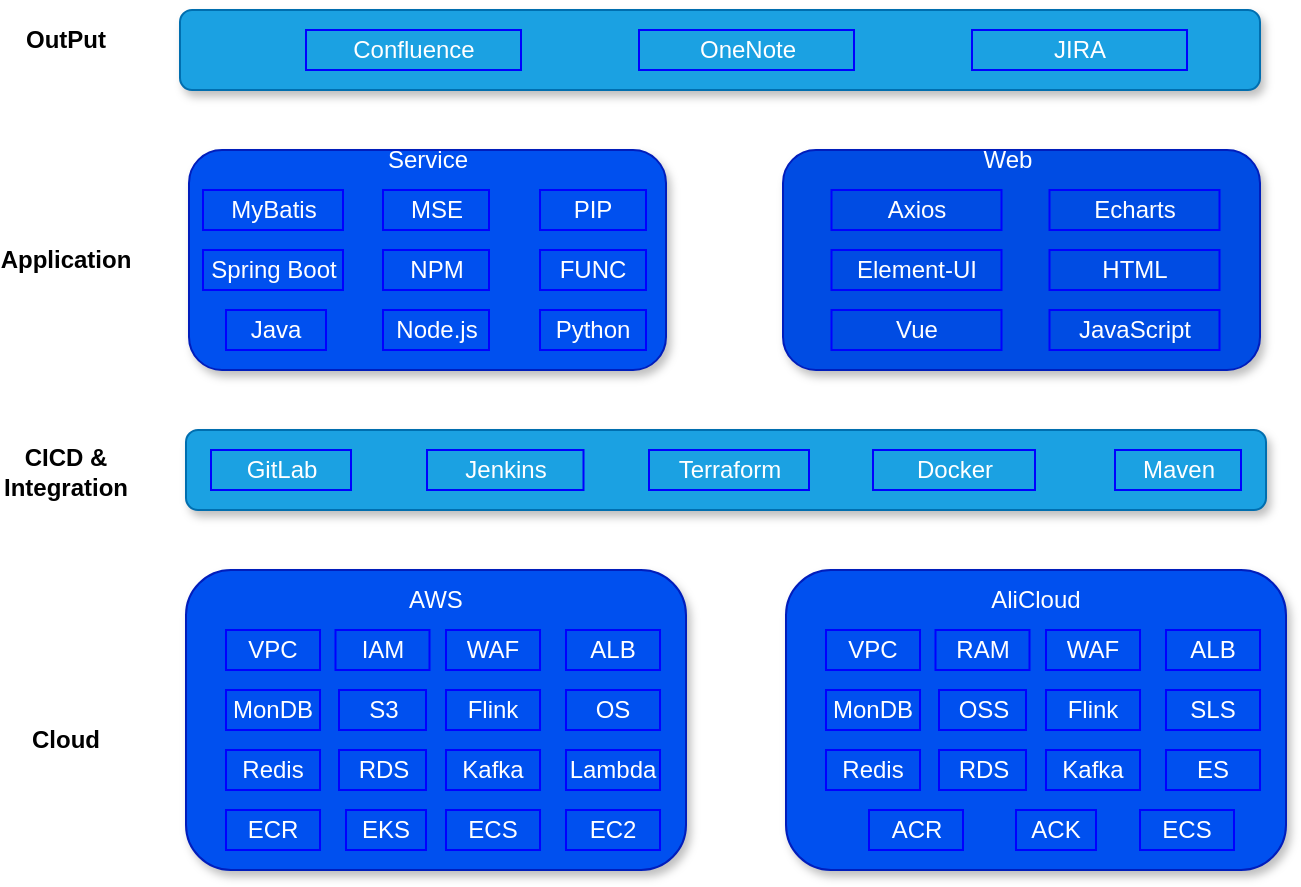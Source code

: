<mxfile version="24.7.7">
  <diagram name="Page-1" id="BM--7gXUi9RQsfiTXwga">
    <mxGraphModel dx="1078" dy="1691" grid="1" gridSize="10" guides="1" tooltips="1" connect="1" arrows="1" fold="1" page="1" pageScale="1" pageWidth="827" pageHeight="1169" math="0" shadow="0">
      <root>
        <mxCell id="0" />
        <mxCell id="1" parent="0" />
        <mxCell id="C-xeLD_X4rzI8y7kTyye-1" value="" style="rounded=1;whiteSpace=wrap;html=1;glass=0;shadow=1;fillColor=#0050ef;strokeColor=#001DBC;fontStyle=1;fontColor=#ffffff;" vertex="1" parent="1">
          <mxGeometry x="100" y="250" width="250" height="150" as="geometry" />
        </mxCell>
        <mxCell id="C-xeLD_X4rzI8y7kTyye-2" value="CICD &amp;amp;&lt;br&gt;Integration" style="text;html=1;align=center;verticalAlign=middle;whiteSpace=wrap;rounded=0;fontStyle=1" vertex="1" parent="1">
          <mxGeometry x="10" y="186" width="60" height="30" as="geometry" />
        </mxCell>
        <mxCell id="C-xeLD_X4rzI8y7kTyye-3" value="EKS" style="rounded=0;whiteSpace=wrap;html=1;fillColor=none;strokeColor=#0000FF;fontColor=#FFFFFF;" vertex="1" parent="1">
          <mxGeometry x="180" y="370" width="40" height="20" as="geometry" />
        </mxCell>
        <mxCell id="C-xeLD_X4rzI8y7kTyye-4" value="ECR" style="rounded=0;whiteSpace=wrap;html=1;fillColor=none;strokeColor=#0000FF;fontColor=#FFFFFF;" vertex="1" parent="1">
          <mxGeometry x="120" y="370" width="47" height="20" as="geometry" />
        </mxCell>
        <mxCell id="C-xeLD_X4rzI8y7kTyye-5" value="ECS" style="rounded=0;whiteSpace=wrap;html=1;fillColor=none;strokeColor=#0000FF;fontColor=#FFFFFF;" vertex="1" parent="1">
          <mxGeometry x="230" y="370" width="47" height="20" as="geometry" />
        </mxCell>
        <mxCell id="C-xeLD_X4rzI8y7kTyye-6" value="EC2" style="rounded=0;whiteSpace=wrap;html=1;fillColor=none;strokeColor=#0000FF;fontColor=#FFFFFF;" vertex="1" parent="1">
          <mxGeometry x="290" y="370" width="47" height="20" as="geometry" />
        </mxCell>
        <mxCell id="C-xeLD_X4rzI8y7kTyye-7" value="Redis" style="rounded=0;whiteSpace=wrap;html=1;fillColor=none;strokeColor=#0000FF;fontColor=#FFFFFF;" vertex="1" parent="1">
          <mxGeometry x="120" y="340" width="47" height="20" as="geometry" />
        </mxCell>
        <mxCell id="C-xeLD_X4rzI8y7kTyye-8" value="RDS" style="rounded=0;whiteSpace=wrap;html=1;fillColor=none;strokeColor=#0000FF;fontColor=#FFFFFF;" vertex="1" parent="1">
          <mxGeometry x="176.5" y="340" width="43.5" height="20" as="geometry" />
        </mxCell>
        <mxCell id="C-xeLD_X4rzI8y7kTyye-9" value="Kafka" style="rounded=0;whiteSpace=wrap;html=1;fillColor=none;strokeColor=#0000FF;fontColor=#FFFFFF;" vertex="1" parent="1">
          <mxGeometry x="230" y="340" width="47" height="20" as="geometry" />
        </mxCell>
        <mxCell id="C-xeLD_X4rzI8y7kTyye-10" value="OS" style="rounded=0;whiteSpace=wrap;html=1;fillColor=none;strokeColor=#0000FF;fontColor=#FFFFFF;" vertex="1" parent="1">
          <mxGeometry x="290" y="310" width="47" height="20" as="geometry" />
        </mxCell>
        <mxCell id="C-xeLD_X4rzI8y7kTyye-11" value="MonDB" style="rounded=0;whiteSpace=wrap;html=1;fillColor=none;strokeColor=#0000FF;fontColor=#FFFFFF;" vertex="1" parent="1">
          <mxGeometry x="120" y="310" width="47" height="20" as="geometry" />
        </mxCell>
        <mxCell id="C-xeLD_X4rzI8y7kTyye-12" value="S3" style="rounded=0;whiteSpace=wrap;html=1;fillColor=none;strokeColor=#0000FF;fontColor=#FFFFFF;" vertex="1" parent="1">
          <mxGeometry x="176.5" y="310" width="43.5" height="20" as="geometry" />
        </mxCell>
        <mxCell id="C-xeLD_X4rzI8y7kTyye-13" value="Flink" style="rounded=0;whiteSpace=wrap;html=1;fillColor=none;strokeColor=#0000FF;fontColor=#FFFFFF;" vertex="1" parent="1">
          <mxGeometry x="230" y="310" width="47" height="20" as="geometry" />
        </mxCell>
        <mxCell id="C-xeLD_X4rzI8y7kTyye-14" value="Lambda" style="rounded=0;whiteSpace=wrap;html=1;fillColor=none;strokeColor=#0000FF;fontColor=#FFFFFF;" vertex="1" parent="1">
          <mxGeometry x="290" y="340" width="47" height="20" as="geometry" />
        </mxCell>
        <mxCell id="C-xeLD_X4rzI8y7kTyye-15" value="VPC" style="rounded=0;whiteSpace=wrap;html=1;fillColor=none;strokeColor=#0000FF;fontColor=#FFFFFF;" vertex="1" parent="1">
          <mxGeometry x="120" y="280" width="47" height="20" as="geometry" />
        </mxCell>
        <mxCell id="C-xeLD_X4rzI8y7kTyye-16" value="IAM" style="rounded=0;whiteSpace=wrap;html=1;fillColor=none;strokeColor=#0000FF;fontColor=#FFFFFF;" vertex="1" parent="1">
          <mxGeometry x="174.75" y="280" width="47" height="20" as="geometry" />
        </mxCell>
        <mxCell id="C-xeLD_X4rzI8y7kTyye-17" value="WAF" style="rounded=0;whiteSpace=wrap;html=1;fillColor=none;strokeColor=#0000FF;fontColor=#FFFFFF;" vertex="1" parent="1">
          <mxGeometry x="230" y="280" width="47" height="20" as="geometry" />
        </mxCell>
        <mxCell id="C-xeLD_X4rzI8y7kTyye-18" value="ALB" style="rounded=0;whiteSpace=wrap;html=1;fillColor=none;strokeColor=#0000FF;fontColor=#FFFFFF;" vertex="1" parent="1">
          <mxGeometry x="290" y="280" width="47" height="20" as="geometry" />
        </mxCell>
        <mxCell id="C-xeLD_X4rzI8y7kTyye-19" value="AWS" style="text;html=1;align=center;verticalAlign=middle;whiteSpace=wrap;rounded=0;fontColor=#FFFFFF;" vertex="1" parent="1">
          <mxGeometry x="195" y="250" width="60" height="30" as="geometry" />
        </mxCell>
        <mxCell id="C-xeLD_X4rzI8y7kTyye-20" value="" style="rounded=1;whiteSpace=wrap;html=1;glass=0;shadow=1;fillColor=#0050ef;strokeColor=#001DBC;fontStyle=1;fontColor=#ffffff;" vertex="1" parent="1">
          <mxGeometry x="400" y="250" width="250" height="150" as="geometry" />
        </mxCell>
        <mxCell id="C-xeLD_X4rzI8y7kTyye-21" value="ACK" style="rounded=0;whiteSpace=wrap;html=1;fillColor=none;strokeColor=#0000FF;fontColor=#FFFFFF;" vertex="1" parent="1">
          <mxGeometry x="515" y="370" width="40" height="20" as="geometry" />
        </mxCell>
        <mxCell id="C-xeLD_X4rzI8y7kTyye-22" value="ACR" style="rounded=0;whiteSpace=wrap;html=1;fillColor=none;strokeColor=#0000FF;fontColor=#FFFFFF;" vertex="1" parent="1">
          <mxGeometry x="441.5" y="370" width="47" height="20" as="geometry" />
        </mxCell>
        <mxCell id="C-xeLD_X4rzI8y7kTyye-23" value="ECS" style="rounded=0;whiteSpace=wrap;html=1;fillColor=none;strokeColor=#0000FF;fontColor=#FFFFFF;" vertex="1" parent="1">
          <mxGeometry x="577" y="370" width="47" height="20" as="geometry" />
        </mxCell>
        <mxCell id="C-xeLD_X4rzI8y7kTyye-24" value="Redis" style="rounded=0;whiteSpace=wrap;html=1;fillColor=none;strokeColor=#0000FF;fontColor=#FFFFFF;" vertex="1" parent="1">
          <mxGeometry x="420" y="340" width="47" height="20" as="geometry" />
        </mxCell>
        <mxCell id="C-xeLD_X4rzI8y7kTyye-25" value="RDS" style="rounded=0;whiteSpace=wrap;html=1;fillColor=none;strokeColor=#0000FF;fontColor=#FFFFFF;" vertex="1" parent="1">
          <mxGeometry x="476.5" y="340" width="43.5" height="20" as="geometry" />
        </mxCell>
        <mxCell id="C-xeLD_X4rzI8y7kTyye-26" value="Kafka" style="rounded=0;whiteSpace=wrap;html=1;fillColor=none;strokeColor=#0000FF;fontColor=#FFFFFF;" vertex="1" parent="1">
          <mxGeometry x="530" y="340" width="47" height="20" as="geometry" />
        </mxCell>
        <mxCell id="C-xeLD_X4rzI8y7kTyye-27" value="SLS" style="rounded=0;whiteSpace=wrap;html=1;fillColor=none;strokeColor=#0000FF;fontColor=#FFFFFF;" vertex="1" parent="1">
          <mxGeometry x="590" y="310" width="47" height="20" as="geometry" />
        </mxCell>
        <mxCell id="C-xeLD_X4rzI8y7kTyye-28" value="MonDB" style="rounded=0;whiteSpace=wrap;html=1;fillColor=none;strokeColor=#0000FF;fontColor=#FFFFFF;" vertex="1" parent="1">
          <mxGeometry x="420" y="310" width="47" height="20" as="geometry" />
        </mxCell>
        <mxCell id="C-xeLD_X4rzI8y7kTyye-29" value="OSS" style="rounded=0;whiteSpace=wrap;html=1;fillColor=none;strokeColor=#0000FF;fontColor=#FFFFFF;" vertex="1" parent="1">
          <mxGeometry x="476.5" y="310" width="43.5" height="20" as="geometry" />
        </mxCell>
        <mxCell id="C-xeLD_X4rzI8y7kTyye-30" value="Flink" style="rounded=0;whiteSpace=wrap;html=1;fillColor=none;strokeColor=#0000FF;fontColor=#FFFFFF;" vertex="1" parent="1">
          <mxGeometry x="530" y="310" width="47" height="20" as="geometry" />
        </mxCell>
        <mxCell id="C-xeLD_X4rzI8y7kTyye-31" value="ES" style="rounded=0;whiteSpace=wrap;html=1;fillColor=none;strokeColor=#0000FF;fontColor=#FFFFFF;" vertex="1" parent="1">
          <mxGeometry x="590" y="340" width="47" height="20" as="geometry" />
        </mxCell>
        <mxCell id="C-xeLD_X4rzI8y7kTyye-32" value="VPC" style="rounded=0;whiteSpace=wrap;html=1;fillColor=none;strokeColor=#0000FF;fontColor=#FFFFFF;" vertex="1" parent="1">
          <mxGeometry x="420" y="280" width="47" height="20" as="geometry" />
        </mxCell>
        <mxCell id="C-xeLD_X4rzI8y7kTyye-33" value="RAM" style="rounded=0;whiteSpace=wrap;html=1;fillColor=none;strokeColor=#0000FF;fontColor=#FFFFFF;" vertex="1" parent="1">
          <mxGeometry x="474.75" y="280" width="47" height="20" as="geometry" />
        </mxCell>
        <mxCell id="C-xeLD_X4rzI8y7kTyye-34" value="WAF" style="rounded=0;whiteSpace=wrap;html=1;fillColor=none;strokeColor=#0000FF;fontColor=#FFFFFF;" vertex="1" parent="1">
          <mxGeometry x="530" y="280" width="47" height="20" as="geometry" />
        </mxCell>
        <mxCell id="C-xeLD_X4rzI8y7kTyye-35" value="ALB" style="rounded=0;whiteSpace=wrap;html=1;fillColor=none;strokeColor=#0000FF;fontColor=#FFFFFF;" vertex="1" parent="1">
          <mxGeometry x="590" y="280" width="47" height="20" as="geometry" />
        </mxCell>
        <mxCell id="C-xeLD_X4rzI8y7kTyye-36" value="AliCloud" style="text;html=1;align=center;verticalAlign=middle;whiteSpace=wrap;rounded=0;fontColor=#FFFFFF;" vertex="1" parent="1">
          <mxGeometry x="495" y="250" width="60" height="30" as="geometry" />
        </mxCell>
        <mxCell id="C-xeLD_X4rzI8y7kTyye-37" value="" style="rounded=1;whiteSpace=wrap;html=1;glass=0;shadow=1;fillColor=#1ba1e2;strokeColor=#006EAF;fontStyle=1;fontColor=#ffffff;" vertex="1" parent="1">
          <mxGeometry x="100" y="180" width="540" height="40" as="geometry" />
        </mxCell>
        <mxCell id="C-xeLD_X4rzI8y7kTyye-38" value="Maven" style="rounded=0;whiteSpace=wrap;html=1;fillColor=none;strokeColor=#0000FF;fontColor=#FFFFFF;" vertex="1" parent="1">
          <mxGeometry x="564.5" y="190" width="63" height="20" as="geometry" />
        </mxCell>
        <mxCell id="C-xeLD_X4rzI8y7kTyye-39" value="GitLab" style="rounded=0;whiteSpace=wrap;html=1;fillColor=none;strokeColor=#0000FF;fontColor=#FFFFFF;" vertex="1" parent="1">
          <mxGeometry x="112.5" y="190" width="70" height="20" as="geometry" />
        </mxCell>
        <mxCell id="C-xeLD_X4rzI8y7kTyye-40" value="Jenkins" style="rounded=0;whiteSpace=wrap;html=1;fillColor=none;strokeColor=#0000FF;fontColor=#FFFFFF;" vertex="1" parent="1">
          <mxGeometry x="220.5" y="190" width="78.25" height="20" as="geometry" />
        </mxCell>
        <mxCell id="C-xeLD_X4rzI8y7kTyye-41" value="Terraform" style="rounded=0;whiteSpace=wrap;html=1;fillColor=none;strokeColor=#0000FF;fontColor=#FFFFFF;" vertex="1" parent="1">
          <mxGeometry x="331.5" y="190" width="80" height="20" as="geometry" />
        </mxCell>
        <mxCell id="C-xeLD_X4rzI8y7kTyye-42" value="Docker" style="rounded=0;whiteSpace=wrap;html=1;fillColor=none;strokeColor=#0000FF;fontColor=#FFFFFF;" vertex="1" parent="1">
          <mxGeometry x="443.5" y="190" width="81" height="20" as="geometry" />
        </mxCell>
        <mxCell id="C-xeLD_X4rzI8y7kTyye-43" value="" style="rounded=1;whiteSpace=wrap;html=1;glass=0;shadow=1;fillColor=#0050ef;strokeColor=#001DBC;fontStyle=1;fontColor=#ffffff;" vertex="1" parent="1">
          <mxGeometry x="101.5" y="40" width="238.5" height="110" as="geometry" />
        </mxCell>
        <mxCell id="C-xeLD_X4rzI8y7kTyye-44" value="Java" style="rounded=0;whiteSpace=wrap;html=1;fillColor=none;strokeColor=#0000FF;fontColor=#FFFFFF;" vertex="1" parent="1">
          <mxGeometry x="120" y="120" width="50" height="20" as="geometry" />
        </mxCell>
        <mxCell id="C-xeLD_X4rzI8y7kTyye-45" value="Spring Boot" style="rounded=0;whiteSpace=wrap;html=1;fillColor=none;strokeColor=#0000FF;fontColor=#FFFFFF;" vertex="1" parent="1">
          <mxGeometry x="108.5" y="90" width="70" height="20" as="geometry" />
        </mxCell>
        <mxCell id="C-xeLD_X4rzI8y7kTyye-46" value="MyBatis" style="rounded=0;whiteSpace=wrap;html=1;fillColor=none;strokeColor=#0000FF;fontColor=#FFFFFF;" vertex="1" parent="1">
          <mxGeometry x="108.5" y="60" width="70" height="20" as="geometry" />
        </mxCell>
        <mxCell id="C-xeLD_X4rzI8y7kTyye-47" value="Node.js" style="rounded=0;whiteSpace=wrap;html=1;fillColor=none;strokeColor=#0000FF;fontColor=#FFFFFF;" vertex="1" parent="1">
          <mxGeometry x="198.5" y="120" width="53" height="20" as="geometry" />
        </mxCell>
        <mxCell id="C-xeLD_X4rzI8y7kTyye-48" value="FUNC" style="rounded=0;whiteSpace=wrap;html=1;fillColor=none;strokeColor=#0000FF;fontColor=#FFFFFF;" vertex="1" parent="1">
          <mxGeometry x="277" y="90" width="53" height="20" as="geometry" />
        </mxCell>
        <mxCell id="C-xeLD_X4rzI8y7kTyye-49" value="NPM" style="rounded=0;whiteSpace=wrap;html=1;fillColor=none;strokeColor=#0000FF;fontColor=#FFFFFF;" vertex="1" parent="1">
          <mxGeometry x="198.5" y="90" width="53" height="20" as="geometry" />
        </mxCell>
        <mxCell id="C-xeLD_X4rzI8y7kTyye-50" value="MSE" style="rounded=0;whiteSpace=wrap;html=1;fillColor=none;strokeColor=#0000FF;fontColor=#FFFFFF;" vertex="1" parent="1">
          <mxGeometry x="198.5" y="60" width="53" height="20" as="geometry" />
        </mxCell>
        <mxCell id="C-xeLD_X4rzI8y7kTyye-51" value="Python" style="rounded=0;whiteSpace=wrap;html=1;fillColor=none;strokeColor=#0000FF;fontColor=#FFFFFF;" vertex="1" parent="1">
          <mxGeometry x="277" y="120" width="53" height="20" as="geometry" />
        </mxCell>
        <mxCell id="C-xeLD_X4rzI8y7kTyye-52" value="PIP" style="rounded=0;whiteSpace=wrap;html=1;fillColor=none;strokeColor=#0000FF;fontColor=#FFFFFF;" vertex="1" parent="1">
          <mxGeometry x="277" y="60" width="53" height="20" as="geometry" />
        </mxCell>
        <mxCell id="C-xeLD_X4rzI8y7kTyye-53" value="Service" style="text;html=1;align=center;verticalAlign=middle;whiteSpace=wrap;rounded=0;fontColor=#FFFFFF;" vertex="1" parent="1">
          <mxGeometry x="191" y="30" width="60" height="30" as="geometry" />
        </mxCell>
        <mxCell id="C-xeLD_X4rzI8y7kTyye-54" value="" style="rounded=1;whiteSpace=wrap;html=1;glass=0;shadow=1;fillColor=#004CE3;strokeColor=#001DBC;fontStyle=1;gradientDirection=north;fontColor=#FFFFFF;" vertex="1" parent="1">
          <mxGeometry x="398.5" y="40" width="238.5" height="110" as="geometry" />
        </mxCell>
        <mxCell id="C-xeLD_X4rzI8y7kTyye-55" value="Web" style="text;html=1;align=center;verticalAlign=middle;whiteSpace=wrap;rounded=0;fontColor=#FFFFFF;" vertex="1" parent="1">
          <mxGeometry x="481.25" y="30" width="60" height="30" as="geometry" />
        </mxCell>
        <mxCell id="C-xeLD_X4rzI8y7kTyye-56" value="Vue" style="rounded=0;whiteSpace=wrap;html=1;fillColor=none;strokeColor=#0000FF;fontColor=#FFFFFF;" vertex="1" parent="1">
          <mxGeometry x="422.75" y="120" width="85" height="20" as="geometry" />
        </mxCell>
        <mxCell id="C-xeLD_X4rzI8y7kTyye-57" value="JavaScript" style="rounded=0;whiteSpace=wrap;html=1;fillColor=none;strokeColor=#0000FF;fontColor=#FFFFFF;" vertex="1" parent="1">
          <mxGeometry x="531.75" y="120" width="85" height="20" as="geometry" />
        </mxCell>
        <mxCell id="C-xeLD_X4rzI8y7kTyye-58" value="Element-UI" style="rounded=0;whiteSpace=wrap;html=1;fillColor=none;strokeColor=#0000FF;fontColor=#FFFFFF;" vertex="1" parent="1">
          <mxGeometry x="422.75" y="90" width="85" height="20" as="geometry" />
        </mxCell>
        <mxCell id="C-xeLD_X4rzI8y7kTyye-59" value="HTML" style="rounded=0;whiteSpace=wrap;html=1;fillColor=none;strokeColor=#0000FF;fontColor=#FFFFFF;" vertex="1" parent="1">
          <mxGeometry x="531.75" y="90" width="85" height="20" as="geometry" />
        </mxCell>
        <mxCell id="C-xeLD_X4rzI8y7kTyye-60" value="Axios" style="rounded=0;whiteSpace=wrap;html=1;fillColor=none;strokeColor=#0000FF;fontColor=#FFFFFF;" vertex="1" parent="1">
          <mxGeometry x="422.75" y="60" width="85" height="20" as="geometry" />
        </mxCell>
        <mxCell id="C-xeLD_X4rzI8y7kTyye-61" value="Echarts" style="rounded=0;whiteSpace=wrap;html=1;fillColor=none;strokeColor=#0000FF;fontColor=#FFFFFF;" vertex="1" parent="1">
          <mxGeometry x="531.75" y="60" width="85" height="20" as="geometry" />
        </mxCell>
        <mxCell id="C-xeLD_X4rzI8y7kTyye-62" value="" style="rounded=1;whiteSpace=wrap;html=1;glass=0;shadow=1;fillColor=#1ba1e2;strokeColor=#006EAF;fontStyle=1;fontColor=#ffffff;" vertex="1" parent="1">
          <mxGeometry x="97" y="-30" width="540" height="40" as="geometry" />
        </mxCell>
        <mxCell id="C-xeLD_X4rzI8y7kTyye-63" value="Confluence" style="rounded=0;whiteSpace=wrap;html=1;fillColor=none;strokeColor=#0000FF;fontColor=#FFFFFF;" vertex="1" parent="1">
          <mxGeometry x="160" y="-20" width="107.5" height="20" as="geometry" />
        </mxCell>
        <mxCell id="C-xeLD_X4rzI8y7kTyye-64" value="JIRA" style="rounded=0;whiteSpace=wrap;html=1;fillColor=none;strokeColor=#0000FF;fontColor=#FFFFFF;" vertex="1" parent="1">
          <mxGeometry x="493" y="-20" width="107.5" height="20" as="geometry" />
        </mxCell>
        <mxCell id="C-xeLD_X4rzI8y7kTyye-65" value="OneNote" style="rounded=0;whiteSpace=wrap;html=1;fillColor=none;strokeColor=#0000FF;fontColor=#FFFFFF;" vertex="1" parent="1">
          <mxGeometry x="326.5" y="-20" width="107.5" height="20" as="geometry" />
        </mxCell>
        <mxCell id="C-xeLD_X4rzI8y7kTyye-66" value="Cloud" style="text;html=1;align=center;verticalAlign=middle;whiteSpace=wrap;rounded=0;fontStyle=1" vertex="1" parent="1">
          <mxGeometry x="10" y="320" width="60" height="30" as="geometry" />
        </mxCell>
        <mxCell id="C-xeLD_X4rzI8y7kTyye-67" value="Application" style="text;html=1;align=center;verticalAlign=middle;whiteSpace=wrap;rounded=0;fontStyle=1" vertex="1" parent="1">
          <mxGeometry x="10" y="80" width="60" height="30" as="geometry" />
        </mxCell>
        <mxCell id="C-xeLD_X4rzI8y7kTyye-68" value="OutPut" style="text;html=1;align=center;verticalAlign=middle;whiteSpace=wrap;rounded=0;fontStyle=1" vertex="1" parent="1">
          <mxGeometry x="10" y="-30" width="60" height="30" as="geometry" />
        </mxCell>
      </root>
    </mxGraphModel>
  </diagram>
</mxfile>
